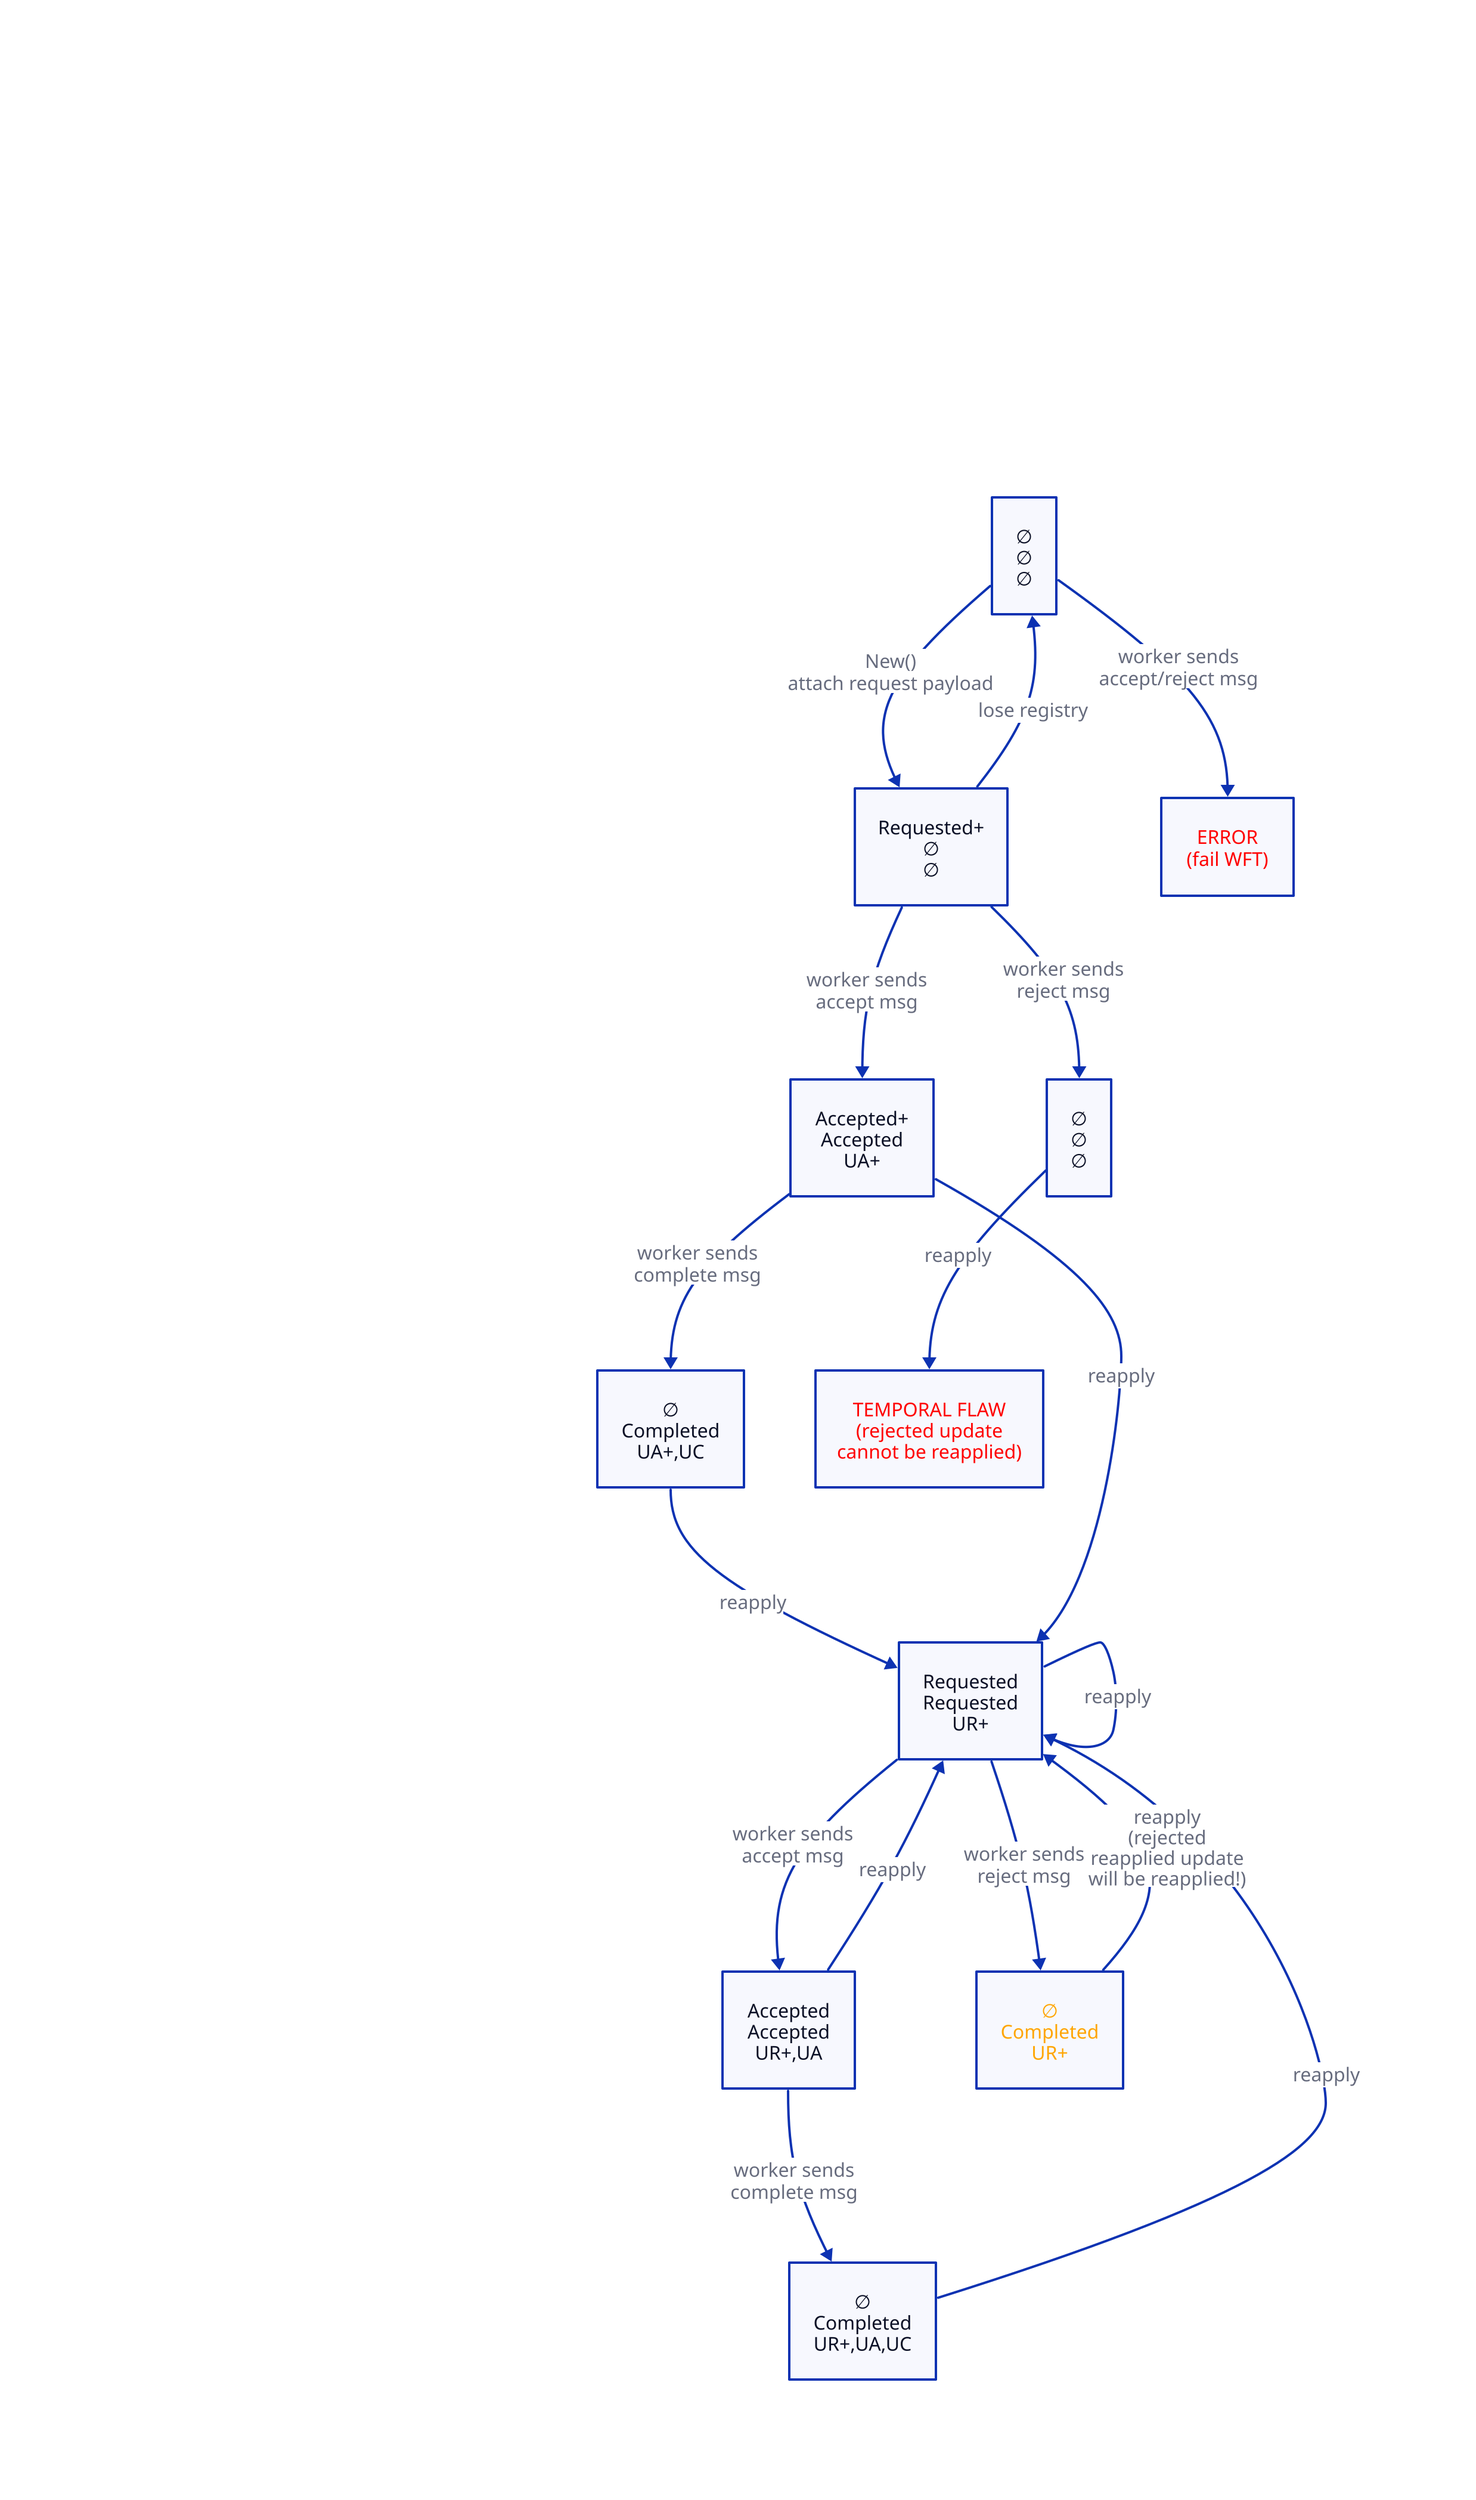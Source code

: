 explanation: |md
  **Each state comprises 3 substates, arranged vertically**:
  - `UpdateRegistry` entry
  - mutable state `UpdateInfo` entry
  - history events

  **History event codes**:

  - UR = UpdateRequested
  - UA = UpdateAccepted
  - UC = UpdateCompleted

  **\+ indicates that the request payload is present**.

| {near: top-left}

∅ -> Requested+: New()\nattach request payload

# ∅ -> Admitted: New()
# Admitted -> Requested+: attach request payload
# Admitted -> ∅: lose registry
# Admitted: {
#     label: Admitted\n∅\n∅
#   }

Requested+ -> Accepted+: worker sends\naccept msg
Requested+ -> Rejected+: worker sends\nreject msg
# More accurately, with Sent state
# Requested+ -> Sent+: Send()
# Sent+ -> Accepted+: worker sends\naccept msg
# Sent+ -> Rejected+: worker sends\nreject msg
# Sent+ -> ∅: lose registry
# Sent+: {
#   label: Sent+\n∅\n∅
# }

Accepted+ -> Completed+: worker sends\ncomplete msg

Requested+ -> ∅: lose registry
# Accepted+ -> Accepted+: lose registry

∅ -> fail-wft: worker sends\naccept/reject msg

∅: {
  label: ∅\n∅\n∅\n
}
Requested+: {
  label: Requested+\n∅\n∅
}
Accepted+: {
  label: Accepted+\nAccepted\nUA+
}
Completed+: {
  label: ∅\nCompleted\nUA+,UC
}
Rejected+: {
  label: ∅\n∅\n∅
}
fail-wft: {
  label: ERROR\n(fail WFT)
  style.font-color: red
}

# With reapplied updates
Completed+ -> ReappliedR: reapply
Accepted+ -> ReappliedR: reapply
Rejected+ -> bug-reapply-rejected: reapply
ReappliedR -> ReappliedRA: worker sends\naccept msg
ReappliedRA -> ReappliedRAC: worker sends\ncomplete msg
ReappliedR -> ReappliedRAJ: worker sends\nreject msg

# Multiple reapplies
ReappliedR -> ReappliedR: reapply
ReappliedRA -> ReappliedR: reapply
ReappliedRAC -> ReappliedR: reapply
ReappliedRAJ -> ReappliedR: reapply\n(rejected\nreapplied update\nwill be reapplied!)

# Reapply states
ReappliedR: {
  label: Requested\nRequested\nUR+
}
ReappliedRA: {
  label: Accepted\nAccepted\nUR+,UA
}
ReappliedRAC: {
  label: ∅\nCompleted\nUR+,UA,UC
}
ReappliedRAJ: {
  label: ∅\nCompleted\nUR+
  style.font-color: orange
}
bug-reapply-rejected: {
  label: TEMPORAL FLAW\n(rejected update\ncannot be reapplied)
  style.font-color: red
}
